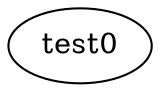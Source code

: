digraph G {

    # A directed graph is used to describe relationships between network
    # entities — this allows us to identify terminal nodes and build the
    # topology starting from them.

    # The simplest graph consists of a single node.
    # Here we define a dummy interface with two addresses.
    "test0" [
        type=interface,                         # required for interface nodes
        kind=dummy,                             # required to create new interfaces
        label="test0",                          # label defines ifname
        ipaddr="10.100.0.11/24 10.100.0.12/24"  # separators: space or \n
    ];
}
